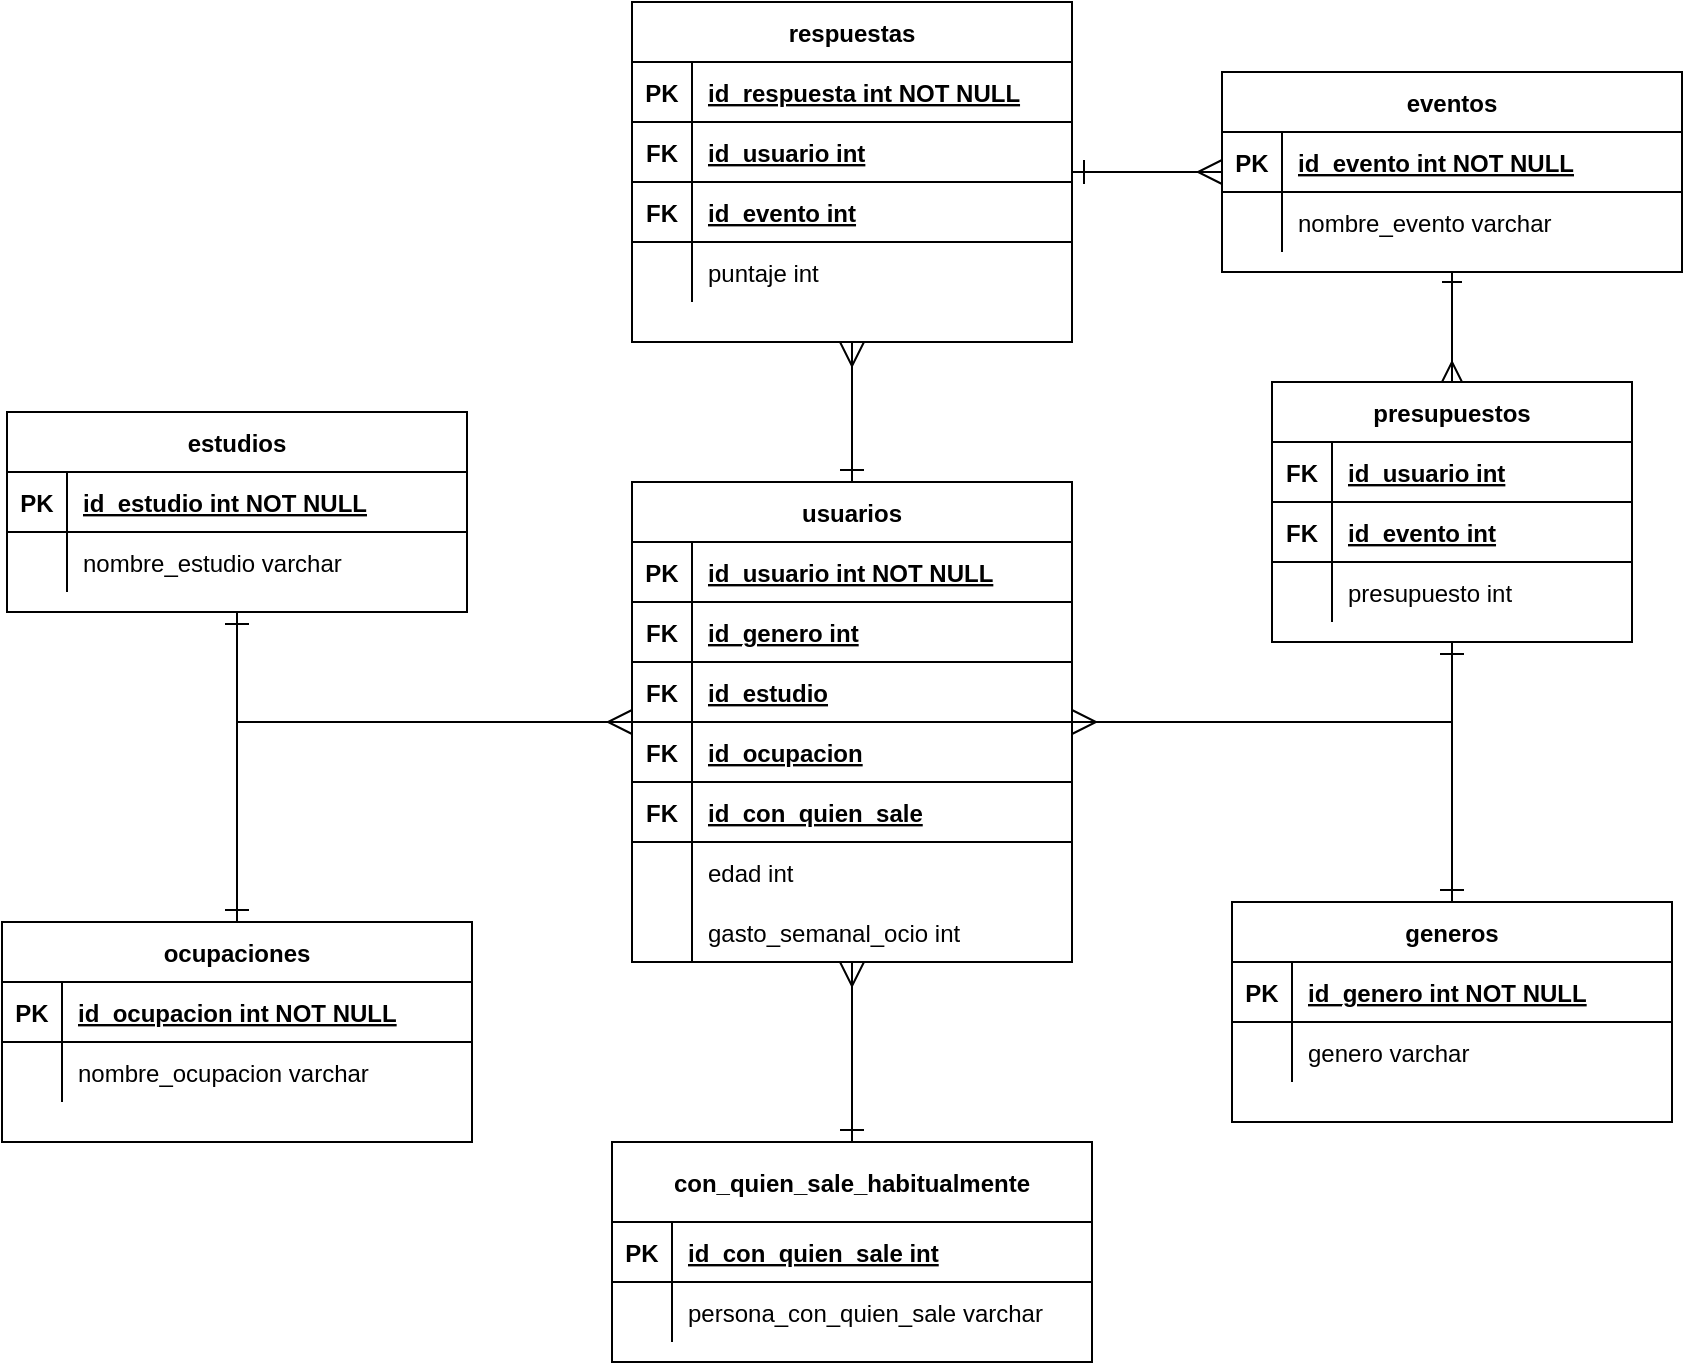 <mxfile version="14.6.13" type="device"><diagram id="BEf4rJ-WwHSF42wahuv4" name="Página 1"><mxGraphModel dx="1086" dy="806" grid="1" gridSize="10" guides="1" tooltips="1" connect="1" arrows="1" fold="1" page="1" pageScale="1" pageWidth="900" pageHeight="1600" math="0" shadow="0"><root><mxCell id="K2j_m2glhX2Mw6UGUXDA-0"/><mxCell id="K2j_m2glhX2Mw6UGUXDA-1" parent="K2j_m2glhX2Mw6UGUXDA-0"/><mxCell id="HsqTtyZ7IQTZKWbaWzk1-97" style="edgeStyle=orthogonalEdgeStyle;rounded=0;orthogonalLoop=1;jettySize=auto;html=1;startArrow=ERone;startFill=0;endArrow=ERmany;endFill=0;endSize=10;startSize=10;exitX=0.5;exitY=1;exitDx=0;exitDy=0;" parent="K2j_m2glhX2Mw6UGUXDA-1" source="K2j_m2glhX2Mw6UGUXDA-2" target="HsqTtyZ7IQTZKWbaWzk1-21" edge="1"><mxGeometry relative="1" as="geometry"/></mxCell><mxCell id="K2j_m2glhX2Mw6UGUXDA-2" value="estudios" style="shape=table;startSize=30;container=1;collapsible=1;childLayout=tableLayout;fixedRows=1;rowLines=0;fontStyle=1;align=center;resizeLast=1;" parent="K2j_m2glhX2Mw6UGUXDA-1" vertex="1"><mxGeometry x="37.5" y="395" width="230" height="100" as="geometry"/></mxCell><mxCell id="K2j_m2glhX2Mw6UGUXDA-3" value="" style="shape=partialRectangle;collapsible=0;dropTarget=0;pointerEvents=0;fillColor=none;top=0;left=0;bottom=1;right=0;points=[[0,0.5],[1,0.5]];portConstraint=eastwest;" parent="K2j_m2glhX2Mw6UGUXDA-2" vertex="1"><mxGeometry y="30" width="230" height="30" as="geometry"/></mxCell><mxCell id="K2j_m2glhX2Mw6UGUXDA-4" value="PK" style="shape=partialRectangle;connectable=0;fillColor=none;top=0;left=0;bottom=0;right=0;fontStyle=1;overflow=hidden;" parent="K2j_m2glhX2Mw6UGUXDA-3" vertex="1"><mxGeometry width="30" height="30" as="geometry"/></mxCell><mxCell id="K2j_m2glhX2Mw6UGUXDA-5" value="id_estudio int NOT NULL" style="shape=partialRectangle;connectable=0;fillColor=none;top=0;left=0;bottom=0;right=0;align=left;spacingLeft=6;fontStyle=5;overflow=hidden;" parent="K2j_m2glhX2Mw6UGUXDA-3" vertex="1"><mxGeometry x="30" width="200" height="30" as="geometry"/></mxCell><mxCell id="K2j_m2glhX2Mw6UGUXDA-6" value="" style="shape=partialRectangle;collapsible=0;dropTarget=0;pointerEvents=0;fillColor=none;top=0;left=0;bottom=0;right=0;points=[[0,0.5],[1,0.5]];portConstraint=eastwest;" parent="K2j_m2glhX2Mw6UGUXDA-2" vertex="1"><mxGeometry y="60" width="230" height="30" as="geometry"/></mxCell><mxCell id="K2j_m2glhX2Mw6UGUXDA-7" value="" style="shape=partialRectangle;connectable=0;fillColor=none;top=0;left=0;bottom=0;right=0;editable=1;overflow=hidden;" parent="K2j_m2glhX2Mw6UGUXDA-6" vertex="1"><mxGeometry width="30" height="30" as="geometry"/></mxCell><mxCell id="K2j_m2glhX2Mw6UGUXDA-8" value="nombre_estudio varchar" style="shape=partialRectangle;connectable=0;fillColor=none;top=0;left=0;bottom=0;right=0;align=left;spacingLeft=6;overflow=hidden;" parent="K2j_m2glhX2Mw6UGUXDA-6" vertex="1"><mxGeometry x="30" width="200" height="30" as="geometry"/></mxCell><mxCell id="HsqTtyZ7IQTZKWbaWzk1-102" style="edgeStyle=none;rounded=0;orthogonalLoop=1;jettySize=auto;html=1;startArrow=ERmany;startFill=0;endArrow=ERone;endFill=0;endSize=10;startSize=10;" parent="K2j_m2glhX2Mw6UGUXDA-1" source="Ohr7u8J3VF7EBYZm1wgc-0" target="Ohr7u8J3VF7EBYZm1wgc-39" edge="1"><mxGeometry relative="1" as="geometry"/></mxCell><mxCell id="Ohr7u8J3VF7EBYZm1wgc-0" value="eventos" style="shape=table;startSize=30;container=1;collapsible=1;childLayout=tableLayout;fixedRows=1;rowLines=0;fontStyle=1;align=center;resizeLast=1;" parent="K2j_m2glhX2Mw6UGUXDA-1" vertex="1"><mxGeometry x="645" y="225" width="230" height="100" as="geometry"/></mxCell><mxCell id="Ohr7u8J3VF7EBYZm1wgc-1" value="" style="shape=partialRectangle;collapsible=0;dropTarget=0;pointerEvents=0;fillColor=none;top=0;left=0;bottom=1;right=0;points=[[0,0.5],[1,0.5]];portConstraint=eastwest;" parent="Ohr7u8J3VF7EBYZm1wgc-0" vertex="1"><mxGeometry y="30" width="230" height="30" as="geometry"/></mxCell><mxCell id="Ohr7u8J3VF7EBYZm1wgc-2" value="PK" style="shape=partialRectangle;connectable=0;fillColor=none;top=0;left=0;bottom=0;right=0;fontStyle=1;overflow=hidden;" parent="Ohr7u8J3VF7EBYZm1wgc-1" vertex="1"><mxGeometry width="30" height="30" as="geometry"/></mxCell><mxCell id="Ohr7u8J3VF7EBYZm1wgc-3" value="id_evento int NOT NULL" style="shape=partialRectangle;connectable=0;fillColor=none;top=0;left=0;bottom=0;right=0;align=left;spacingLeft=6;fontStyle=5;overflow=hidden;" parent="Ohr7u8J3VF7EBYZm1wgc-1" vertex="1"><mxGeometry x="30" width="200" height="30" as="geometry"/></mxCell><mxCell id="Ohr7u8J3VF7EBYZm1wgc-4" value="" style="shape=partialRectangle;collapsible=0;dropTarget=0;pointerEvents=0;fillColor=none;top=0;left=0;bottom=0;right=0;points=[[0,0.5],[1,0.5]];portConstraint=eastwest;" parent="Ohr7u8J3VF7EBYZm1wgc-0" vertex="1"><mxGeometry y="60" width="230" height="30" as="geometry"/></mxCell><mxCell id="Ohr7u8J3VF7EBYZm1wgc-5" value="" style="shape=partialRectangle;connectable=0;fillColor=none;top=0;left=0;bottom=0;right=0;editable=1;overflow=hidden;" parent="Ohr7u8J3VF7EBYZm1wgc-4" vertex="1"><mxGeometry width="30" height="30" as="geometry"/></mxCell><mxCell id="Ohr7u8J3VF7EBYZm1wgc-6" value="nombre_evento varchar" style="shape=partialRectangle;connectable=0;fillColor=none;top=0;left=0;bottom=0;right=0;align=left;spacingLeft=6;overflow=hidden;" parent="Ohr7u8J3VF7EBYZm1wgc-4" vertex="1"><mxGeometry x="30" width="200" height="30" as="geometry"/></mxCell><mxCell id="HsqTtyZ7IQTZKWbaWzk1-98" style="edgeStyle=orthogonalEdgeStyle;rounded=0;orthogonalLoop=1;jettySize=auto;html=1;exitX=0.5;exitY=0;exitDx=0;exitDy=0;endArrow=ERmany;endFill=0;startArrow=ERone;startFill=0;endSize=10;startSize=10;" parent="K2j_m2glhX2Mw6UGUXDA-1" source="Ohr7u8J3VF7EBYZm1wgc-13" target="HsqTtyZ7IQTZKWbaWzk1-21" edge="1"><mxGeometry relative="1" as="geometry"/></mxCell><mxCell id="Ohr7u8J3VF7EBYZm1wgc-13" value="generos" style="shape=table;startSize=30;container=1;collapsible=1;childLayout=tableLayout;fixedRows=1;rowLines=0;fontStyle=1;align=center;resizeLast=1;" parent="K2j_m2glhX2Mw6UGUXDA-1" vertex="1"><mxGeometry x="650" y="640" width="220" height="110" as="geometry"/></mxCell><mxCell id="Ohr7u8J3VF7EBYZm1wgc-14" value="" style="shape=partialRectangle;collapsible=0;dropTarget=0;pointerEvents=0;fillColor=none;top=0;left=0;bottom=1;right=0;points=[[0,0.5],[1,0.5]];portConstraint=eastwest;" parent="Ohr7u8J3VF7EBYZm1wgc-13" vertex="1"><mxGeometry y="30" width="220" height="30" as="geometry"/></mxCell><mxCell id="Ohr7u8J3VF7EBYZm1wgc-15" value="PK" style="shape=partialRectangle;connectable=0;fillColor=none;top=0;left=0;bottom=0;right=0;fontStyle=1;overflow=hidden;" parent="Ohr7u8J3VF7EBYZm1wgc-14" vertex="1"><mxGeometry width="30" height="30" as="geometry"/></mxCell><mxCell id="Ohr7u8J3VF7EBYZm1wgc-16" value="id_genero int NOT NULL" style="shape=partialRectangle;connectable=0;fillColor=none;top=0;left=0;bottom=0;right=0;align=left;spacingLeft=6;fontStyle=5;overflow=hidden;" parent="Ohr7u8J3VF7EBYZm1wgc-14" vertex="1"><mxGeometry x="30" width="190" height="30" as="geometry"/></mxCell><mxCell id="Ohr7u8J3VF7EBYZm1wgc-17" value="" style="shape=partialRectangle;collapsible=0;dropTarget=0;pointerEvents=0;fillColor=none;top=0;left=0;bottom=0;right=0;points=[[0,0.5],[1,0.5]];portConstraint=eastwest;" parent="Ohr7u8J3VF7EBYZm1wgc-13" vertex="1"><mxGeometry y="60" width="220" height="30" as="geometry"/></mxCell><mxCell id="Ohr7u8J3VF7EBYZm1wgc-18" value="" style="shape=partialRectangle;connectable=0;fillColor=none;top=0;left=0;bottom=0;right=0;editable=1;overflow=hidden;" parent="Ohr7u8J3VF7EBYZm1wgc-17" vertex="1"><mxGeometry width="30" height="30" as="geometry"/></mxCell><mxCell id="Ohr7u8J3VF7EBYZm1wgc-19" value="genero varchar" style="shape=partialRectangle;connectable=0;fillColor=none;top=0;left=0;bottom=0;right=0;align=left;spacingLeft=6;overflow=hidden;" parent="Ohr7u8J3VF7EBYZm1wgc-17" vertex="1"><mxGeometry x="30" width="190" height="30" as="geometry"/></mxCell><mxCell id="HsqTtyZ7IQTZKWbaWzk1-99" style="edgeStyle=orthogonalEdgeStyle;rounded=0;orthogonalLoop=1;jettySize=auto;html=1;endArrow=none;endFill=0;startArrow=ERone;startFill=0;endSize=10;startSize=10;exitX=0.5;exitY=0;exitDx=0;exitDy=0;" parent="K2j_m2glhX2Mw6UGUXDA-1" source="Ohr7u8J3VF7EBYZm1wgc-26" target="HsqTtyZ7IQTZKWbaWzk1-21" edge="1"><mxGeometry relative="1" as="geometry"/></mxCell><mxCell id="Ohr7u8J3VF7EBYZm1wgc-26" value="ocupaciones" style="shape=table;startSize=30;container=1;collapsible=1;childLayout=tableLayout;fixedRows=1;rowLines=0;fontStyle=1;align=center;resizeLast=1;" parent="K2j_m2glhX2Mw6UGUXDA-1" vertex="1"><mxGeometry x="35" y="650" width="235" height="110" as="geometry"/></mxCell><mxCell id="Ohr7u8J3VF7EBYZm1wgc-27" value="" style="shape=partialRectangle;collapsible=0;dropTarget=0;pointerEvents=0;fillColor=none;top=0;left=0;bottom=1;right=0;points=[[0,0.5],[1,0.5]];portConstraint=eastwest;" parent="Ohr7u8J3VF7EBYZm1wgc-26" vertex="1"><mxGeometry y="30" width="235" height="30" as="geometry"/></mxCell><mxCell id="Ohr7u8J3VF7EBYZm1wgc-28" value="PK" style="shape=partialRectangle;connectable=0;fillColor=none;top=0;left=0;bottom=0;right=0;fontStyle=1;overflow=hidden;" parent="Ohr7u8J3VF7EBYZm1wgc-27" vertex="1"><mxGeometry width="30" height="30" as="geometry"/></mxCell><mxCell id="Ohr7u8J3VF7EBYZm1wgc-29" value="id_ocupacion int NOT NULL" style="shape=partialRectangle;connectable=0;fillColor=none;top=0;left=0;bottom=0;right=0;align=left;spacingLeft=6;fontStyle=5;overflow=hidden;" parent="Ohr7u8J3VF7EBYZm1wgc-27" vertex="1"><mxGeometry x="30" width="205" height="30" as="geometry"/></mxCell><mxCell id="Ohr7u8J3VF7EBYZm1wgc-30" value="" style="shape=partialRectangle;collapsible=0;dropTarget=0;pointerEvents=0;fillColor=none;top=0;left=0;bottom=0;right=0;points=[[0,0.5],[1,0.5]];portConstraint=eastwest;" parent="Ohr7u8J3VF7EBYZm1wgc-26" vertex="1"><mxGeometry y="60" width="235" height="30" as="geometry"/></mxCell><mxCell id="Ohr7u8J3VF7EBYZm1wgc-31" value="" style="shape=partialRectangle;connectable=0;fillColor=none;top=0;left=0;bottom=0;right=0;editable=1;overflow=hidden;" parent="Ohr7u8J3VF7EBYZm1wgc-30" vertex="1"><mxGeometry width="30" height="30" as="geometry"/></mxCell><mxCell id="Ohr7u8J3VF7EBYZm1wgc-32" value="nombre_ocupacion varchar" style="shape=partialRectangle;connectable=0;fillColor=none;top=0;left=0;bottom=0;right=0;align=left;spacingLeft=6;overflow=hidden;" parent="Ohr7u8J3VF7EBYZm1wgc-30" vertex="1"><mxGeometry x="30" width="205" height="30" as="geometry"/></mxCell><mxCell id="HsqTtyZ7IQTZKWbaWzk1-101" style="edgeStyle=none;rounded=0;orthogonalLoop=1;jettySize=auto;html=1;startArrow=ERmany;startFill=0;endArrow=ERone;endFill=0;endSize=10;startSize=10;" parent="K2j_m2glhX2Mw6UGUXDA-1" source="Ohr7u8J3VF7EBYZm1wgc-39" target="HsqTtyZ7IQTZKWbaWzk1-21" edge="1"><mxGeometry relative="1" as="geometry"/></mxCell><mxCell id="Ohr7u8J3VF7EBYZm1wgc-39" value="respuestas" style="shape=table;startSize=30;container=1;collapsible=1;childLayout=tableLayout;fixedRows=1;rowLines=0;fontStyle=1;align=center;resizeLast=1;" parent="K2j_m2glhX2Mw6UGUXDA-1" vertex="1"><mxGeometry x="350" y="190" width="220" height="170" as="geometry"/></mxCell><mxCell id="Ohr7u8J3VF7EBYZm1wgc-40" value="" style="shape=partialRectangle;collapsible=0;dropTarget=0;pointerEvents=0;fillColor=none;top=0;left=0;bottom=1;right=0;points=[[0,0.5],[1,0.5]];portConstraint=eastwest;" parent="Ohr7u8J3VF7EBYZm1wgc-39" vertex="1"><mxGeometry y="30" width="220" height="30" as="geometry"/></mxCell><mxCell id="Ohr7u8J3VF7EBYZm1wgc-41" value="PK" style="shape=partialRectangle;connectable=0;fillColor=none;top=0;left=0;bottom=0;right=0;fontStyle=1;overflow=hidden;" parent="Ohr7u8J3VF7EBYZm1wgc-40" vertex="1"><mxGeometry width="30" height="30" as="geometry"/></mxCell><mxCell id="Ohr7u8J3VF7EBYZm1wgc-42" value="id_respuesta int NOT NULL" style="shape=partialRectangle;connectable=0;fillColor=none;top=0;left=0;bottom=0;right=0;align=left;spacingLeft=6;fontStyle=5;overflow=hidden;" parent="Ohr7u8J3VF7EBYZm1wgc-40" vertex="1"><mxGeometry x="30" width="190" height="30" as="geometry"/></mxCell><mxCell id="HsqTtyZ7IQTZKWbaWzk1-4" style="shape=partialRectangle;collapsible=0;dropTarget=0;pointerEvents=0;fillColor=none;top=0;left=0;bottom=1;right=0;points=[[0,0.5],[1,0.5]];portConstraint=eastwest;" parent="Ohr7u8J3VF7EBYZm1wgc-39" vertex="1"><mxGeometry y="60" width="220" height="30" as="geometry"/></mxCell><mxCell id="HsqTtyZ7IQTZKWbaWzk1-5" value="FK" style="shape=partialRectangle;connectable=0;fillColor=none;top=0;left=0;bottom=0;right=0;fontStyle=1;overflow=hidden;" parent="HsqTtyZ7IQTZKWbaWzk1-4" vertex="1"><mxGeometry width="30" height="30" as="geometry"/></mxCell><mxCell id="HsqTtyZ7IQTZKWbaWzk1-6" value="id_usuario int" style="shape=partialRectangle;connectable=0;fillColor=none;top=0;left=0;bottom=0;right=0;align=left;spacingLeft=6;fontStyle=5;overflow=hidden;" parent="HsqTtyZ7IQTZKWbaWzk1-4" vertex="1"><mxGeometry x="30" width="190" height="30" as="geometry"/></mxCell><mxCell id="HsqTtyZ7IQTZKWbaWzk1-47" style="shape=partialRectangle;collapsible=0;dropTarget=0;pointerEvents=0;fillColor=none;top=0;left=0;bottom=1;right=0;points=[[0,0.5],[1,0.5]];portConstraint=eastwest;" parent="Ohr7u8J3VF7EBYZm1wgc-39" vertex="1"><mxGeometry y="90" width="220" height="30" as="geometry"/></mxCell><mxCell id="HsqTtyZ7IQTZKWbaWzk1-48" value="FK" style="shape=partialRectangle;connectable=0;fillColor=none;top=0;left=0;bottom=0;right=0;fontStyle=1;overflow=hidden;" parent="HsqTtyZ7IQTZKWbaWzk1-47" vertex="1"><mxGeometry width="30" height="30" as="geometry"/></mxCell><mxCell id="HsqTtyZ7IQTZKWbaWzk1-49" value="id_evento int" style="shape=partialRectangle;connectable=0;fillColor=none;top=0;left=0;bottom=0;right=0;align=left;spacingLeft=6;fontStyle=5;overflow=hidden;" parent="HsqTtyZ7IQTZKWbaWzk1-47" vertex="1"><mxGeometry x="30" width="190" height="30" as="geometry"/></mxCell><mxCell id="HsqTtyZ7IQTZKWbaWzk1-12" value="" style="shape=partialRectangle;collapsible=0;dropTarget=0;pointerEvents=0;fillColor=none;top=0;left=0;bottom=0;right=0;points=[[0,0.5],[1,0.5]];portConstraint=eastwest;" parent="Ohr7u8J3VF7EBYZm1wgc-39" vertex="1"><mxGeometry y="120" width="220" height="30" as="geometry"/></mxCell><mxCell id="HsqTtyZ7IQTZKWbaWzk1-13" value="" style="shape=partialRectangle;connectable=0;fillColor=none;top=0;left=0;bottom=0;right=0;editable=1;overflow=hidden;" parent="HsqTtyZ7IQTZKWbaWzk1-12" vertex="1"><mxGeometry width="30" height="30" as="geometry"/></mxCell><mxCell id="HsqTtyZ7IQTZKWbaWzk1-14" value="puntaje int" style="shape=partialRectangle;connectable=0;fillColor=none;top=0;left=0;bottom=0;right=0;align=left;spacingLeft=6;overflow=hidden;" parent="HsqTtyZ7IQTZKWbaWzk1-12" vertex="1"><mxGeometry x="30" width="190" height="30" as="geometry"/></mxCell><mxCell id="HsqTtyZ7IQTZKWbaWzk1-96" style="edgeStyle=none;rounded=0;orthogonalLoop=1;jettySize=auto;html=1;entryX=0.5;entryY=0;entryDx=0;entryDy=0;endArrow=ERone;endFill=0;startArrow=ERmany;startFill=0;endSize=10;startSize=10;" parent="K2j_m2glhX2Mw6UGUXDA-1" source="HsqTtyZ7IQTZKWbaWzk1-21" target="HsqTtyZ7IQTZKWbaWzk1-62" edge="1"><mxGeometry relative="1" as="geometry"/></mxCell><mxCell id="HsqTtyZ7IQTZKWbaWzk1-21" value="usuarios" style="shape=table;startSize=30;container=1;collapsible=1;childLayout=tableLayout;fixedRows=1;rowLines=0;fontStyle=1;align=center;resizeLast=1;strokeColor=#000000;" parent="K2j_m2glhX2Mw6UGUXDA-1" vertex="1"><mxGeometry x="350" y="430" width="220" height="240" as="geometry"/></mxCell><mxCell id="HsqTtyZ7IQTZKWbaWzk1-22" value="" style="shape=partialRectangle;collapsible=0;dropTarget=0;pointerEvents=0;fillColor=none;top=0;left=0;bottom=1;right=0;points=[[0,0.5],[1,0.5]];portConstraint=eastwest;" parent="HsqTtyZ7IQTZKWbaWzk1-21" vertex="1"><mxGeometry y="30" width="220" height="30" as="geometry"/></mxCell><mxCell id="HsqTtyZ7IQTZKWbaWzk1-23" value="PK" style="shape=partialRectangle;connectable=0;fillColor=none;top=0;left=0;bottom=0;right=0;fontStyle=1;overflow=hidden;" parent="HsqTtyZ7IQTZKWbaWzk1-22" vertex="1"><mxGeometry width="30" height="30" as="geometry"/></mxCell><mxCell id="HsqTtyZ7IQTZKWbaWzk1-24" value="id_usuario int NOT NULL" style="shape=partialRectangle;connectable=0;fillColor=none;top=0;left=0;bottom=0;right=0;align=left;spacingLeft=6;fontStyle=5;overflow=hidden;" parent="HsqTtyZ7IQTZKWbaWzk1-22" vertex="1"><mxGeometry x="30" width="190" height="30" as="geometry"/></mxCell><mxCell id="HsqTtyZ7IQTZKWbaWzk1-34" style="shape=partialRectangle;collapsible=0;dropTarget=0;pointerEvents=0;fillColor=none;top=0;left=0;bottom=1;right=0;points=[[0,0.5],[1,0.5]];portConstraint=eastwest;" parent="HsqTtyZ7IQTZKWbaWzk1-21" vertex="1"><mxGeometry y="60" width="220" height="30" as="geometry"/></mxCell><mxCell id="HsqTtyZ7IQTZKWbaWzk1-35" value="FK" style="shape=partialRectangle;connectable=0;fillColor=none;top=0;left=0;bottom=0;right=0;fontStyle=1;overflow=hidden;" parent="HsqTtyZ7IQTZKWbaWzk1-34" vertex="1"><mxGeometry width="30" height="30" as="geometry"/></mxCell><mxCell id="HsqTtyZ7IQTZKWbaWzk1-36" value="id_genero int" style="shape=partialRectangle;connectable=0;fillColor=none;top=0;left=0;bottom=0;right=0;align=left;spacingLeft=6;fontStyle=5;overflow=hidden;" parent="HsqTtyZ7IQTZKWbaWzk1-34" vertex="1"><mxGeometry x="30" width="190" height="30" as="geometry"/></mxCell><mxCell id="HsqTtyZ7IQTZKWbaWzk1-37" style="shape=partialRectangle;collapsible=0;dropTarget=0;pointerEvents=0;fillColor=none;top=0;left=0;bottom=1;right=0;points=[[0,0.5],[1,0.5]];portConstraint=eastwest;" parent="HsqTtyZ7IQTZKWbaWzk1-21" vertex="1"><mxGeometry y="90" width="220" height="30" as="geometry"/></mxCell><mxCell id="HsqTtyZ7IQTZKWbaWzk1-38" value="FK" style="shape=partialRectangle;connectable=0;fillColor=none;top=0;left=0;bottom=0;right=0;fontStyle=1;overflow=hidden;" parent="HsqTtyZ7IQTZKWbaWzk1-37" vertex="1"><mxGeometry width="30" height="30" as="geometry"/></mxCell><mxCell id="HsqTtyZ7IQTZKWbaWzk1-39" value="id_estudio" style="shape=partialRectangle;connectable=0;fillColor=none;top=0;left=0;bottom=0;right=0;align=left;spacingLeft=6;fontStyle=5;overflow=hidden;" parent="HsqTtyZ7IQTZKWbaWzk1-37" vertex="1"><mxGeometry x="30" width="190" height="30" as="geometry"/></mxCell><mxCell id="HsqTtyZ7IQTZKWbaWzk1-40" style="shape=partialRectangle;collapsible=0;dropTarget=0;pointerEvents=0;fillColor=none;top=0;left=0;bottom=1;right=0;points=[[0,0.5],[1,0.5]];portConstraint=eastwest;" parent="HsqTtyZ7IQTZKWbaWzk1-21" vertex="1"><mxGeometry y="120" width="220" height="30" as="geometry"/></mxCell><mxCell id="HsqTtyZ7IQTZKWbaWzk1-41" value="FK" style="shape=partialRectangle;connectable=0;fillColor=none;top=0;left=0;bottom=0;right=0;fontStyle=1;overflow=hidden;" parent="HsqTtyZ7IQTZKWbaWzk1-40" vertex="1"><mxGeometry width="30" height="30" as="geometry"/></mxCell><mxCell id="HsqTtyZ7IQTZKWbaWzk1-42" value="id_ocupacion" style="shape=partialRectangle;connectable=0;fillColor=none;top=0;left=0;bottom=0;right=0;align=left;spacingLeft=6;fontStyle=5;overflow=hidden;" parent="HsqTtyZ7IQTZKWbaWzk1-40" vertex="1"><mxGeometry x="30" width="190" height="30" as="geometry"/></mxCell><mxCell id="HsqTtyZ7IQTZKWbaWzk1-75" style="shape=partialRectangle;collapsible=0;dropTarget=0;pointerEvents=0;fillColor=none;top=0;left=0;bottom=1;right=0;points=[[0,0.5],[1,0.5]];portConstraint=eastwest;" parent="HsqTtyZ7IQTZKWbaWzk1-21" vertex="1"><mxGeometry y="150" width="220" height="30" as="geometry"/></mxCell><mxCell id="HsqTtyZ7IQTZKWbaWzk1-76" value="FK" style="shape=partialRectangle;connectable=0;fillColor=none;top=0;left=0;bottom=0;right=0;fontStyle=1;overflow=hidden;" parent="HsqTtyZ7IQTZKWbaWzk1-75" vertex="1"><mxGeometry width="30" height="30" as="geometry"/></mxCell><mxCell id="HsqTtyZ7IQTZKWbaWzk1-77" value="id_con_quien_sale" style="shape=partialRectangle;connectable=0;fillColor=none;top=0;left=0;bottom=0;right=0;align=left;spacingLeft=6;fontStyle=5;overflow=hidden;" parent="HsqTtyZ7IQTZKWbaWzk1-75" vertex="1"><mxGeometry x="30" width="190" height="30" as="geometry"/></mxCell><mxCell id="8VIPi5ZLXolFG6y-a610-0" style="shape=partialRectangle;collapsible=0;dropTarget=0;pointerEvents=0;fillColor=none;top=0;left=0;bottom=0;right=0;points=[[0,0.5],[1,0.5]];portConstraint=eastwest;" vertex="1" parent="HsqTtyZ7IQTZKWbaWzk1-21"><mxGeometry y="180" width="220" height="30" as="geometry"/></mxCell><mxCell id="8VIPi5ZLXolFG6y-a610-1" style="shape=partialRectangle;connectable=0;fillColor=none;top=0;left=0;bottom=0;right=0;editable=1;overflow=hidden;" vertex="1" parent="8VIPi5ZLXolFG6y-a610-0"><mxGeometry width="30" height="30" as="geometry"/></mxCell><mxCell id="8VIPi5ZLXolFG6y-a610-2" value="edad int" style="shape=partialRectangle;connectable=0;fillColor=none;top=0;left=0;bottom=0;right=0;align=left;spacingLeft=6;overflow=hidden;" vertex="1" parent="8VIPi5ZLXolFG6y-a610-0"><mxGeometry x="30" width="190" height="30" as="geometry"/></mxCell><mxCell id="HsqTtyZ7IQTZKWbaWzk1-59" style="shape=partialRectangle;collapsible=0;dropTarget=0;pointerEvents=0;fillColor=none;top=0;left=0;bottom=0;right=0;points=[[0,0.5],[1,0.5]];portConstraint=eastwest;" parent="HsqTtyZ7IQTZKWbaWzk1-21" vertex="1"><mxGeometry y="210" width="220" height="30" as="geometry"/></mxCell><mxCell id="HsqTtyZ7IQTZKWbaWzk1-60" style="shape=partialRectangle;connectable=0;fillColor=none;top=0;left=0;bottom=0;right=0;editable=1;overflow=hidden;" parent="HsqTtyZ7IQTZKWbaWzk1-59" vertex="1"><mxGeometry width="30" height="30" as="geometry"/></mxCell><mxCell id="HsqTtyZ7IQTZKWbaWzk1-61" value="gasto_semanal_ocio int" style="shape=partialRectangle;connectable=0;fillColor=none;top=0;left=0;bottom=0;right=0;align=left;spacingLeft=6;overflow=hidden;" parent="HsqTtyZ7IQTZKWbaWzk1-59" vertex="1"><mxGeometry x="30" width="190" height="30" as="geometry"/></mxCell><mxCell id="HsqTtyZ7IQTZKWbaWzk1-62" value="con_quien_sale_habitualmente" style="shape=table;startSize=40;container=1;collapsible=1;childLayout=tableLayout;fixedRows=1;rowLines=0;fontStyle=1;align=center;resizeLast=1;strokeColor=#000000;" parent="K2j_m2glhX2Mw6UGUXDA-1" vertex="1"><mxGeometry x="340" y="760" width="240" height="110" as="geometry"><mxRectangle x="80" y="800" width="180" height="30" as="alternateBounds"/></mxGeometry></mxCell><mxCell id="HsqTtyZ7IQTZKWbaWzk1-63" value="" style="shape=partialRectangle;collapsible=0;dropTarget=0;pointerEvents=0;fillColor=none;top=0;left=0;bottom=1;right=0;points=[[0,0.5],[1,0.5]];portConstraint=eastwest;" parent="HsqTtyZ7IQTZKWbaWzk1-62" vertex="1"><mxGeometry y="40" width="240" height="30" as="geometry"/></mxCell><mxCell id="HsqTtyZ7IQTZKWbaWzk1-64" value="PK" style="shape=partialRectangle;connectable=0;fillColor=none;top=0;left=0;bottom=0;right=0;fontStyle=1;overflow=hidden;" parent="HsqTtyZ7IQTZKWbaWzk1-63" vertex="1"><mxGeometry width="30" height="30" as="geometry"/></mxCell><mxCell id="HsqTtyZ7IQTZKWbaWzk1-65" value="id_con_quien_sale int" style="shape=partialRectangle;connectable=0;fillColor=none;top=0;left=0;bottom=0;right=0;align=left;spacingLeft=6;fontStyle=5;overflow=hidden;" parent="HsqTtyZ7IQTZKWbaWzk1-63" vertex="1"><mxGeometry x="30" width="210" height="30" as="geometry"/></mxCell><mxCell id="HsqTtyZ7IQTZKWbaWzk1-66" value="" style="shape=partialRectangle;collapsible=0;dropTarget=0;pointerEvents=0;fillColor=none;top=0;left=0;bottom=0;right=0;points=[[0,0.5],[1,0.5]];portConstraint=eastwest;" parent="HsqTtyZ7IQTZKWbaWzk1-62" vertex="1"><mxGeometry y="70" width="240" height="30" as="geometry"/></mxCell><mxCell id="HsqTtyZ7IQTZKWbaWzk1-67" value="" style="shape=partialRectangle;connectable=0;fillColor=none;top=0;left=0;bottom=0;right=0;editable=1;overflow=hidden;" parent="HsqTtyZ7IQTZKWbaWzk1-66" vertex="1"><mxGeometry width="30" height="30" as="geometry"/></mxCell><mxCell id="HsqTtyZ7IQTZKWbaWzk1-68" value="persona_con_quien_sale varchar" style="shape=partialRectangle;connectable=0;fillColor=none;top=0;left=0;bottom=0;right=0;align=left;spacingLeft=6;overflow=hidden;" parent="HsqTtyZ7IQTZKWbaWzk1-66" vertex="1"><mxGeometry x="30" width="210" height="30" as="geometry"/></mxCell><mxCell id="HsqTtyZ7IQTZKWbaWzk1-100" style="edgeStyle=orthogonalEdgeStyle;rounded=0;orthogonalLoop=1;jettySize=auto;html=1;exitX=0.5;exitY=1;exitDx=0;exitDy=0;endArrow=none;endFill=0;startArrow=ERone;startFill=0;startSize=10;" parent="K2j_m2glhX2Mw6UGUXDA-1" source="HsqTtyZ7IQTZKWbaWzk1-78" target="HsqTtyZ7IQTZKWbaWzk1-21" edge="1"><mxGeometry relative="1" as="geometry"/></mxCell><mxCell id="_cYVFdejpIdrzHdjaul--0" style="edgeStyle=orthogonalEdgeStyle;rounded=0;orthogonalLoop=1;jettySize=auto;html=1;startArrow=ERmany;startFill=0;endArrow=ERone;endFill=0;startSize=8;endSize=8;" parent="K2j_m2glhX2Mw6UGUXDA-1" source="HsqTtyZ7IQTZKWbaWzk1-78" target="Ohr7u8J3VF7EBYZm1wgc-0" edge="1"><mxGeometry relative="1" as="geometry"/></mxCell><mxCell id="HsqTtyZ7IQTZKWbaWzk1-78" value="presupuestos" style="shape=table;startSize=30;container=1;collapsible=1;childLayout=tableLayout;fixedRows=1;rowLines=0;fontStyle=1;align=center;resizeLast=1;strokeColor=#000000;" parent="K2j_m2glhX2Mw6UGUXDA-1" vertex="1"><mxGeometry x="670" y="380" width="180" height="130" as="geometry"/></mxCell><mxCell id="HsqTtyZ7IQTZKWbaWzk1-79" value="" style="shape=partialRectangle;collapsible=0;dropTarget=0;pointerEvents=0;fillColor=none;top=0;left=0;bottom=1;right=0;points=[[0,0.5],[1,0.5]];portConstraint=eastwest;" parent="HsqTtyZ7IQTZKWbaWzk1-78" vertex="1"><mxGeometry y="30" width="180" height="30" as="geometry"/></mxCell><mxCell id="HsqTtyZ7IQTZKWbaWzk1-80" value="FK" style="shape=partialRectangle;connectable=0;fillColor=none;top=0;left=0;bottom=0;right=0;fontStyle=1;overflow=hidden;" parent="HsqTtyZ7IQTZKWbaWzk1-79" vertex="1"><mxGeometry width="30" height="30" as="geometry"/></mxCell><mxCell id="HsqTtyZ7IQTZKWbaWzk1-81" value="id_usuario int" style="shape=partialRectangle;connectable=0;fillColor=none;top=0;left=0;bottom=0;right=0;align=left;spacingLeft=6;fontStyle=5;overflow=hidden;" parent="HsqTtyZ7IQTZKWbaWzk1-79" vertex="1"><mxGeometry x="30" width="150" height="30" as="geometry"/></mxCell><mxCell id="HsqTtyZ7IQTZKWbaWzk1-91" style="shape=partialRectangle;collapsible=0;dropTarget=0;pointerEvents=0;fillColor=none;top=0;left=0;bottom=1;right=0;points=[[0,0.5],[1,0.5]];portConstraint=eastwest;" parent="HsqTtyZ7IQTZKWbaWzk1-78" vertex="1"><mxGeometry y="60" width="180" height="30" as="geometry"/></mxCell><mxCell id="HsqTtyZ7IQTZKWbaWzk1-92" value="FK" style="shape=partialRectangle;connectable=0;fillColor=none;top=0;left=0;bottom=0;right=0;fontStyle=1;overflow=hidden;" parent="HsqTtyZ7IQTZKWbaWzk1-91" vertex="1"><mxGeometry width="30" height="30" as="geometry"/></mxCell><mxCell id="HsqTtyZ7IQTZKWbaWzk1-93" value="id_evento int" style="shape=partialRectangle;connectable=0;fillColor=none;top=0;left=0;bottom=0;right=0;align=left;spacingLeft=6;fontStyle=5;overflow=hidden;" parent="HsqTtyZ7IQTZKWbaWzk1-91" vertex="1"><mxGeometry x="30" width="150" height="30" as="geometry"/></mxCell><mxCell id="HsqTtyZ7IQTZKWbaWzk1-88" value="" style="shape=partialRectangle;collapsible=0;dropTarget=0;pointerEvents=0;fillColor=none;top=0;left=0;bottom=0;right=0;points=[[0,0.5],[1,0.5]];portConstraint=eastwest;" parent="HsqTtyZ7IQTZKWbaWzk1-78" vertex="1"><mxGeometry y="90" width="180" height="30" as="geometry"/></mxCell><mxCell id="HsqTtyZ7IQTZKWbaWzk1-89" value="" style="shape=partialRectangle;connectable=0;fillColor=none;top=0;left=0;bottom=0;right=0;editable=1;overflow=hidden;" parent="HsqTtyZ7IQTZKWbaWzk1-88" vertex="1"><mxGeometry width="30" height="30" as="geometry"/></mxCell><mxCell id="HsqTtyZ7IQTZKWbaWzk1-90" value="presupuesto int" style="shape=partialRectangle;connectable=0;fillColor=none;top=0;left=0;bottom=0;right=0;align=left;spacingLeft=6;overflow=hidden;" parent="HsqTtyZ7IQTZKWbaWzk1-88" vertex="1"><mxGeometry x="30" width="150" height="30" as="geometry"/></mxCell></root></mxGraphModel></diagram></mxfile>
